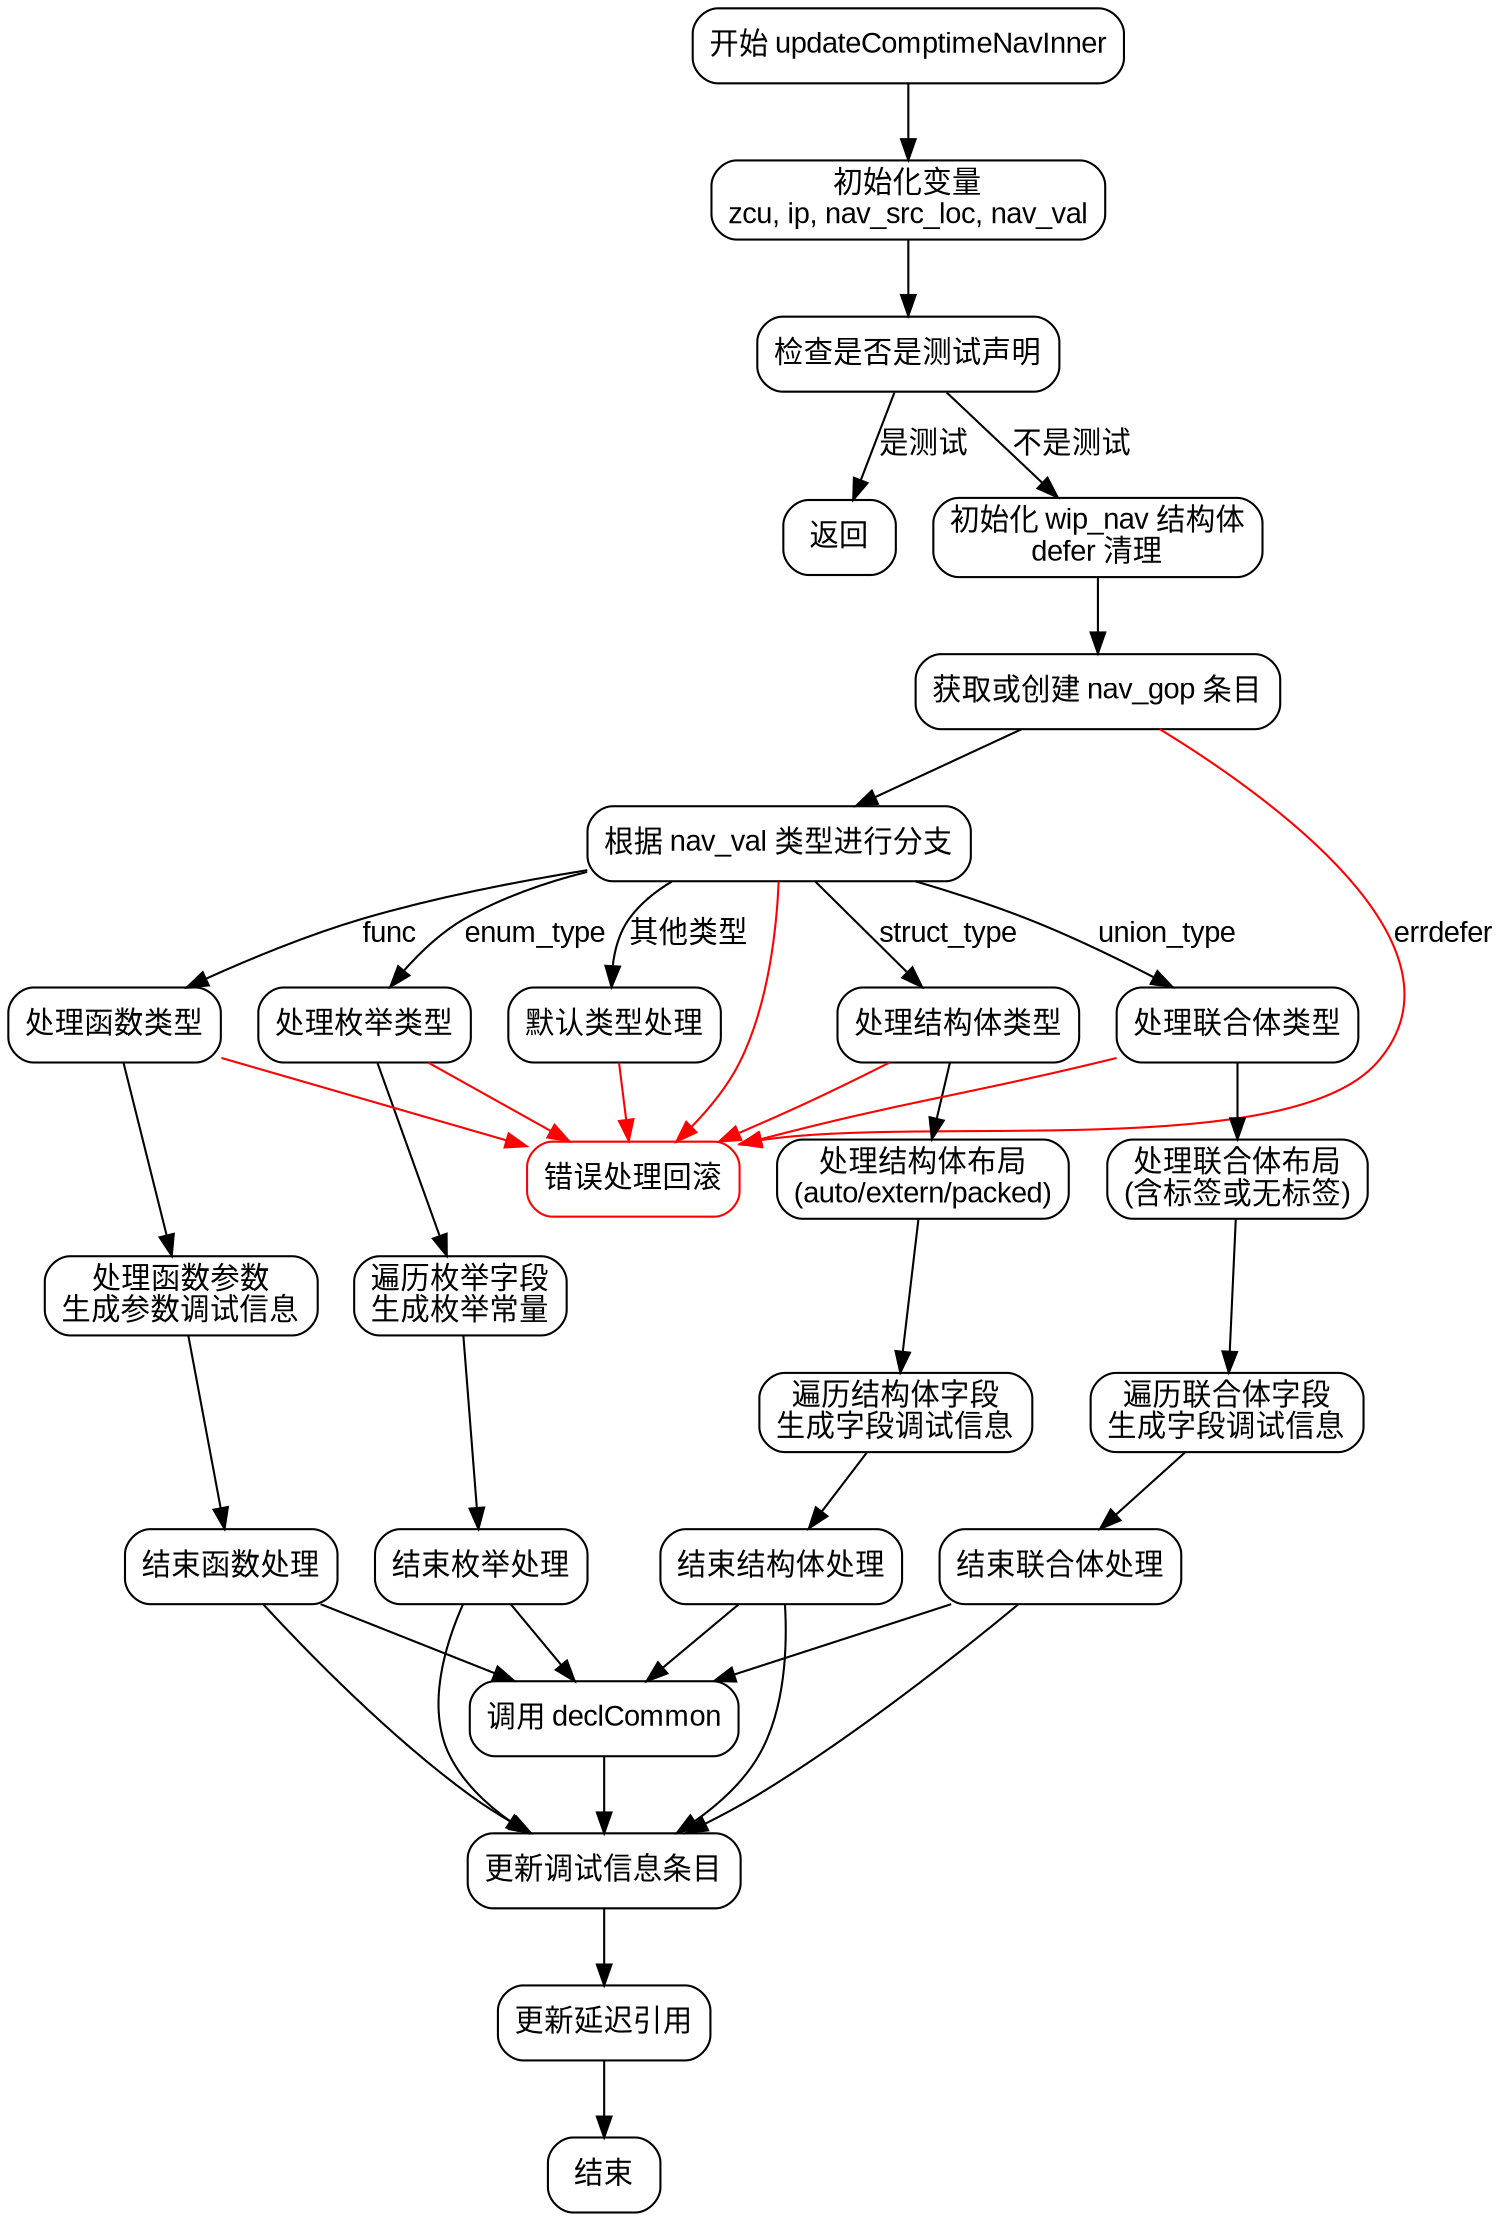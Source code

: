 
digraph flowchart {
    node [shape=rectangle, style="rounded", fontname="Arial"];
    edge [fontname="Arial"];
    
    start [label="开始 updateComptimeNavInner"];
    init_vars [label="初始化变量\nzcu, ip, nav_src_loc, nav_val"];
    check_test [label="检查是否是测试声明"];
    is_test [label="返回"];
    init_wip_nav [label="初始化 wip_nav 结构体\ndefer 清理"];
    get_nav_gop [label="获取或创建 nav_gop 条目"];
    handle_switch [label="根据 nav_val 类型进行分支"];

    // 分支处理节点
    struct_type [label="处理结构体类型"];
    enum_type [label="处理枚举类型"];
    union_type [label="处理联合体类型"];
    func_type [label="处理函数类型"];
    default_type [label="默认类型处理"];

    // 公共流程
    decl_common [label="调用 declCommon"];
    update_debug_info [label="更新调试信息条目"];
    handle_lazy [label="更新延迟引用"];
    end [label="结束"];

    // 结构体子流程
    struct_layout [label="处理结构体布局\n(auto/extern/packed)"];
    struct_fields [label="遍历结构体字段\n生成字段调试信息"];
    struct_end [label="结束结构体处理"];

    // 枚举子流程
    enum_fields [label="遍历枚举字段\n生成枚举常量"];
    enum_end [label="结束枚举处理"];

    // 联合体子流程
    union_layout [label="处理联合体布局\n(含标签或无标签)"];
    union_fields [label="遍历联合体字段\n生成字段调试信息"];
    union_end [label="结束联合体处理"];

    // 函数子流程
    func_params [label="处理函数参数\n生成参数调试信息"];
    func_end [label="结束函数处理"];

    // 错误处理
    errdefer [label="错误处理回滚", color=red];

    // 连接节点
    start -> init_vars -> check_test;
    check_test -> is_test [label="是测试"];
    check_test -> init_wip_nav [label="不是测试"];
    init_wip_nav -> get_nav_gop -> handle_switch;

    handle_switch -> struct_type [label="struct_type"];
    handle_switch -> enum_type [label="enum_type"];
    handle_switch -> union_type [label="union_type"];
    handle_switch -> func_type [label="func"];
    handle_switch -> default_type [label="其他类型"];

    // 结构体分支
    struct_type -> struct_layout;
    struct_layout -> struct_fields -> struct_end -> decl_common;
    struct_end -> update_debug_info;

    // 枚举分支
    enum_type -> enum_fields -> enum_end -> decl_common;
    enum_end -> update_debug_info;

    // 联合体分支
    union_type -> union_layout -> union_fields -> union_end -> decl_common;
    union_end -> update_debug_info;

    // 函数分支
    func_type -> func_params -> func_end -> decl_common;
    func_end -> update_debug_info;

    // 公共流程
    decl_common -> update_debug_info -> handle_lazy -> end;

    // 错误处理连接
    get_nav_gop -> errdefer [label="errdefer", color=red];
    handle_switch -> errdefer [color=red];
    struct_type -> errdefer [color=red];
    enum_type -> errdefer [color=red];
    union_type -> errdefer [color=red];
    func_type -> errdefer [color=red];
    default_type -> errdefer [color=red];
}
